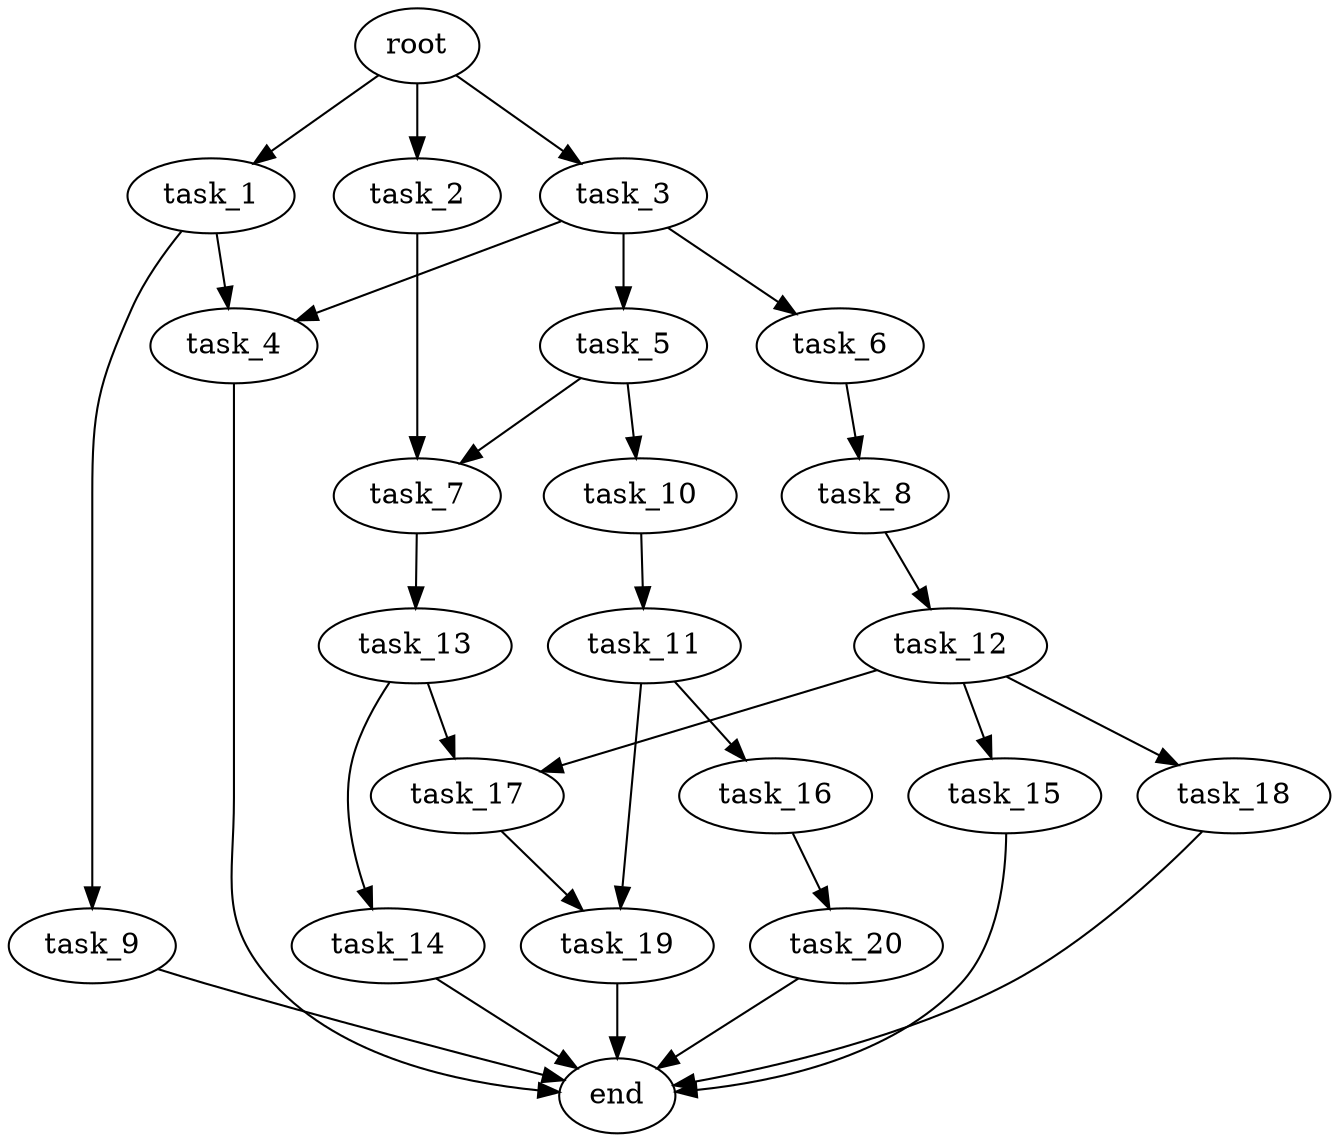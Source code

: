 digraph G {
  root [size="0.000000e+00"];
  task_1 [size="7.492194e+09"];
  task_2 [size="4.152431e+09"];
  task_3 [size="1.056036e+09"];
  task_4 [size="6.386604e+09"];
  task_5 [size="3.580276e+09"];
  task_6 [size="4.587747e+09"];
  task_7 [size="6.652758e+09"];
  task_8 [size="8.828357e+09"];
  task_9 [size="1.668926e+09"];
  task_10 [size="1.804785e+09"];
  task_11 [size="4.016170e+09"];
  task_12 [size="3.375791e+09"];
  task_13 [size="1.582606e+09"];
  task_14 [size="9.984337e+09"];
  task_15 [size="4.430679e+09"];
  task_16 [size="3.523888e+09"];
  task_17 [size="3.152235e+09"];
  task_18 [size="9.914638e+09"];
  task_19 [size="3.247216e+09"];
  task_20 [size="3.717823e+09"];
  end [size="0.000000e+00"];

  root -> task_1 [size="1.000000e-12"];
  root -> task_2 [size="1.000000e-12"];
  root -> task_3 [size="1.000000e-12"];
  task_1 -> task_4 [size="3.193302e+08"];
  task_1 -> task_9 [size="1.668926e+08"];
  task_2 -> task_7 [size="3.326379e+08"];
  task_3 -> task_4 [size="3.193302e+08"];
  task_3 -> task_5 [size="3.580276e+08"];
  task_3 -> task_6 [size="4.587747e+08"];
  task_4 -> end [size="1.000000e-12"];
  task_5 -> task_7 [size="3.326379e+08"];
  task_5 -> task_10 [size="1.804785e+08"];
  task_6 -> task_8 [size="8.828357e+08"];
  task_7 -> task_13 [size="1.582606e+08"];
  task_8 -> task_12 [size="3.375791e+08"];
  task_9 -> end [size="1.000000e-12"];
  task_10 -> task_11 [size="4.016170e+08"];
  task_11 -> task_16 [size="3.523888e+08"];
  task_11 -> task_19 [size="1.623608e+08"];
  task_12 -> task_15 [size="4.430679e+08"];
  task_12 -> task_17 [size="1.576117e+08"];
  task_12 -> task_18 [size="9.914638e+08"];
  task_13 -> task_14 [size="9.984337e+08"];
  task_13 -> task_17 [size="1.576117e+08"];
  task_14 -> end [size="1.000000e-12"];
  task_15 -> end [size="1.000000e-12"];
  task_16 -> task_20 [size="3.717823e+08"];
  task_17 -> task_19 [size="1.623608e+08"];
  task_18 -> end [size="1.000000e-12"];
  task_19 -> end [size="1.000000e-12"];
  task_20 -> end [size="1.000000e-12"];
}
